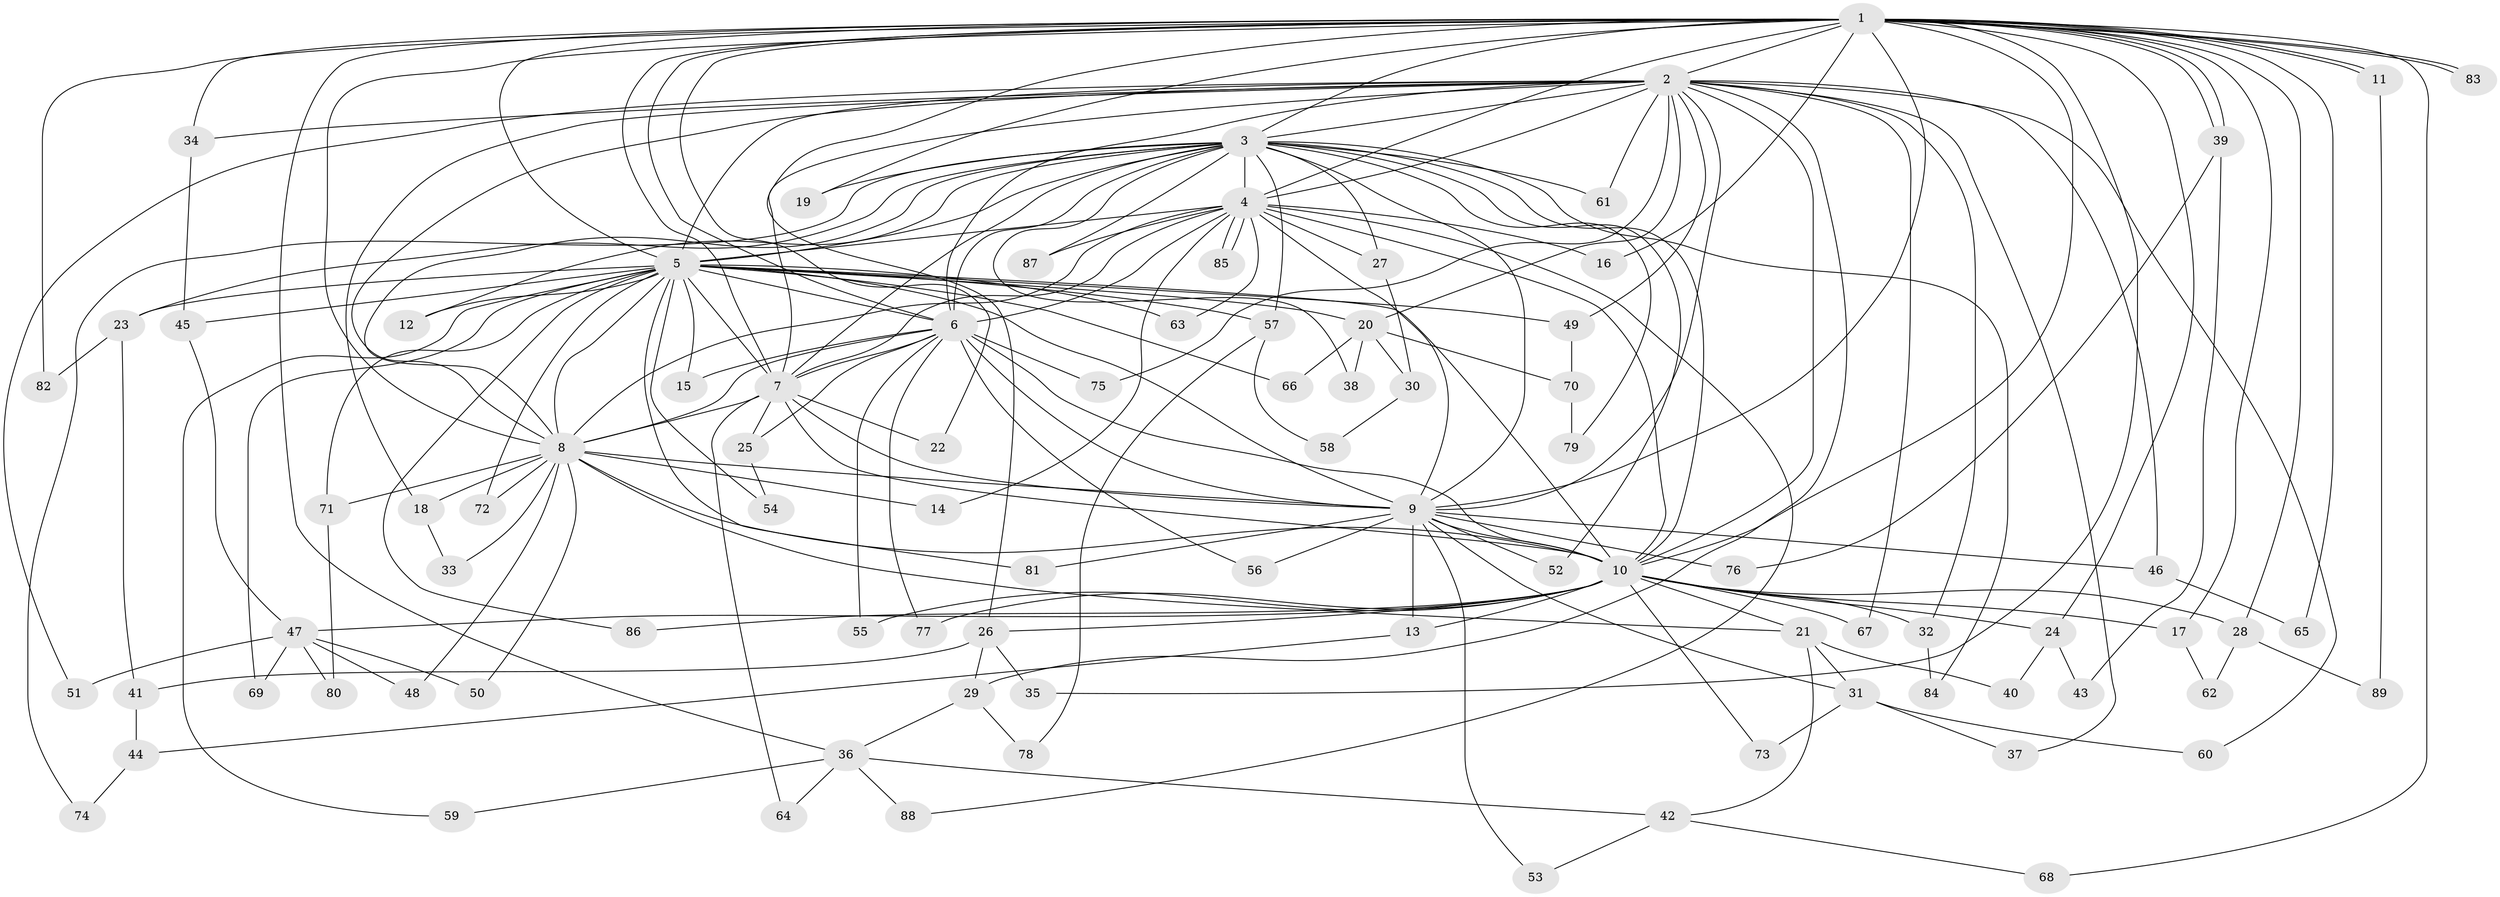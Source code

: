 // coarse degree distribution, {25: 0.014925373134328358, 20: 0.014925373134328358, 19: 0.014925373134328358, 15: 0.029850746268656716, 23: 0.014925373134328358, 13: 0.014925373134328358, 22: 0.014925373134328358, 16: 0.014925373134328358, 3: 0.08955223880597014, 2: 0.582089552238806, 4: 0.1044776119402985, 7: 0.029850746268656716, 5: 0.029850746268656716, 6: 0.014925373134328358, 8: 0.014925373134328358}
// Generated by graph-tools (version 1.1) at 2025/51/02/27/25 19:51:51]
// undirected, 89 vertices, 203 edges
graph export_dot {
graph [start="1"]
  node [color=gray90,style=filled];
  1;
  2;
  3;
  4;
  5;
  6;
  7;
  8;
  9;
  10;
  11;
  12;
  13;
  14;
  15;
  16;
  17;
  18;
  19;
  20;
  21;
  22;
  23;
  24;
  25;
  26;
  27;
  28;
  29;
  30;
  31;
  32;
  33;
  34;
  35;
  36;
  37;
  38;
  39;
  40;
  41;
  42;
  43;
  44;
  45;
  46;
  47;
  48;
  49;
  50;
  51;
  52;
  53;
  54;
  55;
  56;
  57;
  58;
  59;
  60;
  61;
  62;
  63;
  64;
  65;
  66;
  67;
  68;
  69;
  70;
  71;
  72;
  73;
  74;
  75;
  76;
  77;
  78;
  79;
  80;
  81;
  82;
  83;
  84;
  85;
  86;
  87;
  88;
  89;
  1 -- 2;
  1 -- 3;
  1 -- 4;
  1 -- 5;
  1 -- 6;
  1 -- 7;
  1 -- 8;
  1 -- 9;
  1 -- 10;
  1 -- 11;
  1 -- 11;
  1 -- 16;
  1 -- 17;
  1 -- 19;
  1 -- 22;
  1 -- 24;
  1 -- 26;
  1 -- 28;
  1 -- 34;
  1 -- 35;
  1 -- 36;
  1 -- 39;
  1 -- 39;
  1 -- 65;
  1 -- 68;
  1 -- 82;
  1 -- 83;
  1 -- 83;
  2 -- 3;
  2 -- 4;
  2 -- 5;
  2 -- 6;
  2 -- 7;
  2 -- 8;
  2 -- 9;
  2 -- 10;
  2 -- 18;
  2 -- 20;
  2 -- 29;
  2 -- 32;
  2 -- 34;
  2 -- 37;
  2 -- 46;
  2 -- 49;
  2 -- 51;
  2 -- 60;
  2 -- 61;
  2 -- 67;
  2 -- 75;
  3 -- 4;
  3 -- 5;
  3 -- 6;
  3 -- 7;
  3 -- 8;
  3 -- 9;
  3 -- 10;
  3 -- 12;
  3 -- 19;
  3 -- 23;
  3 -- 27;
  3 -- 38;
  3 -- 52;
  3 -- 57;
  3 -- 61;
  3 -- 74;
  3 -- 79;
  3 -- 84;
  3 -- 87;
  4 -- 5;
  4 -- 6;
  4 -- 7;
  4 -- 8;
  4 -- 9;
  4 -- 10;
  4 -- 14;
  4 -- 16;
  4 -- 27;
  4 -- 63;
  4 -- 85;
  4 -- 85;
  4 -- 87;
  4 -- 88;
  5 -- 6;
  5 -- 7;
  5 -- 8;
  5 -- 9;
  5 -- 10;
  5 -- 12;
  5 -- 15;
  5 -- 20;
  5 -- 23;
  5 -- 45;
  5 -- 49;
  5 -- 54;
  5 -- 57;
  5 -- 59;
  5 -- 63;
  5 -- 66;
  5 -- 69;
  5 -- 71;
  5 -- 72;
  5 -- 81;
  5 -- 86;
  6 -- 7;
  6 -- 8;
  6 -- 9;
  6 -- 10;
  6 -- 15;
  6 -- 25;
  6 -- 55;
  6 -- 56;
  6 -- 75;
  6 -- 77;
  7 -- 8;
  7 -- 9;
  7 -- 10;
  7 -- 22;
  7 -- 25;
  7 -- 64;
  8 -- 9;
  8 -- 10;
  8 -- 14;
  8 -- 18;
  8 -- 21;
  8 -- 33;
  8 -- 48;
  8 -- 50;
  8 -- 71;
  8 -- 72;
  9 -- 10;
  9 -- 13;
  9 -- 31;
  9 -- 46;
  9 -- 52;
  9 -- 53;
  9 -- 56;
  9 -- 76;
  9 -- 81;
  10 -- 13;
  10 -- 17;
  10 -- 21;
  10 -- 24;
  10 -- 26;
  10 -- 28;
  10 -- 32;
  10 -- 47;
  10 -- 55;
  10 -- 67;
  10 -- 73;
  10 -- 77;
  10 -- 86;
  11 -- 89;
  13 -- 44;
  17 -- 62;
  18 -- 33;
  20 -- 30;
  20 -- 38;
  20 -- 66;
  20 -- 70;
  21 -- 31;
  21 -- 40;
  21 -- 42;
  23 -- 41;
  23 -- 82;
  24 -- 40;
  24 -- 43;
  25 -- 54;
  26 -- 29;
  26 -- 35;
  26 -- 41;
  27 -- 30;
  28 -- 62;
  28 -- 89;
  29 -- 36;
  29 -- 78;
  30 -- 58;
  31 -- 37;
  31 -- 60;
  31 -- 73;
  32 -- 84;
  34 -- 45;
  36 -- 42;
  36 -- 59;
  36 -- 64;
  36 -- 88;
  39 -- 43;
  39 -- 76;
  41 -- 44;
  42 -- 53;
  42 -- 68;
  44 -- 74;
  45 -- 47;
  46 -- 65;
  47 -- 48;
  47 -- 50;
  47 -- 51;
  47 -- 69;
  47 -- 80;
  49 -- 70;
  57 -- 58;
  57 -- 78;
  70 -- 79;
  71 -- 80;
}
